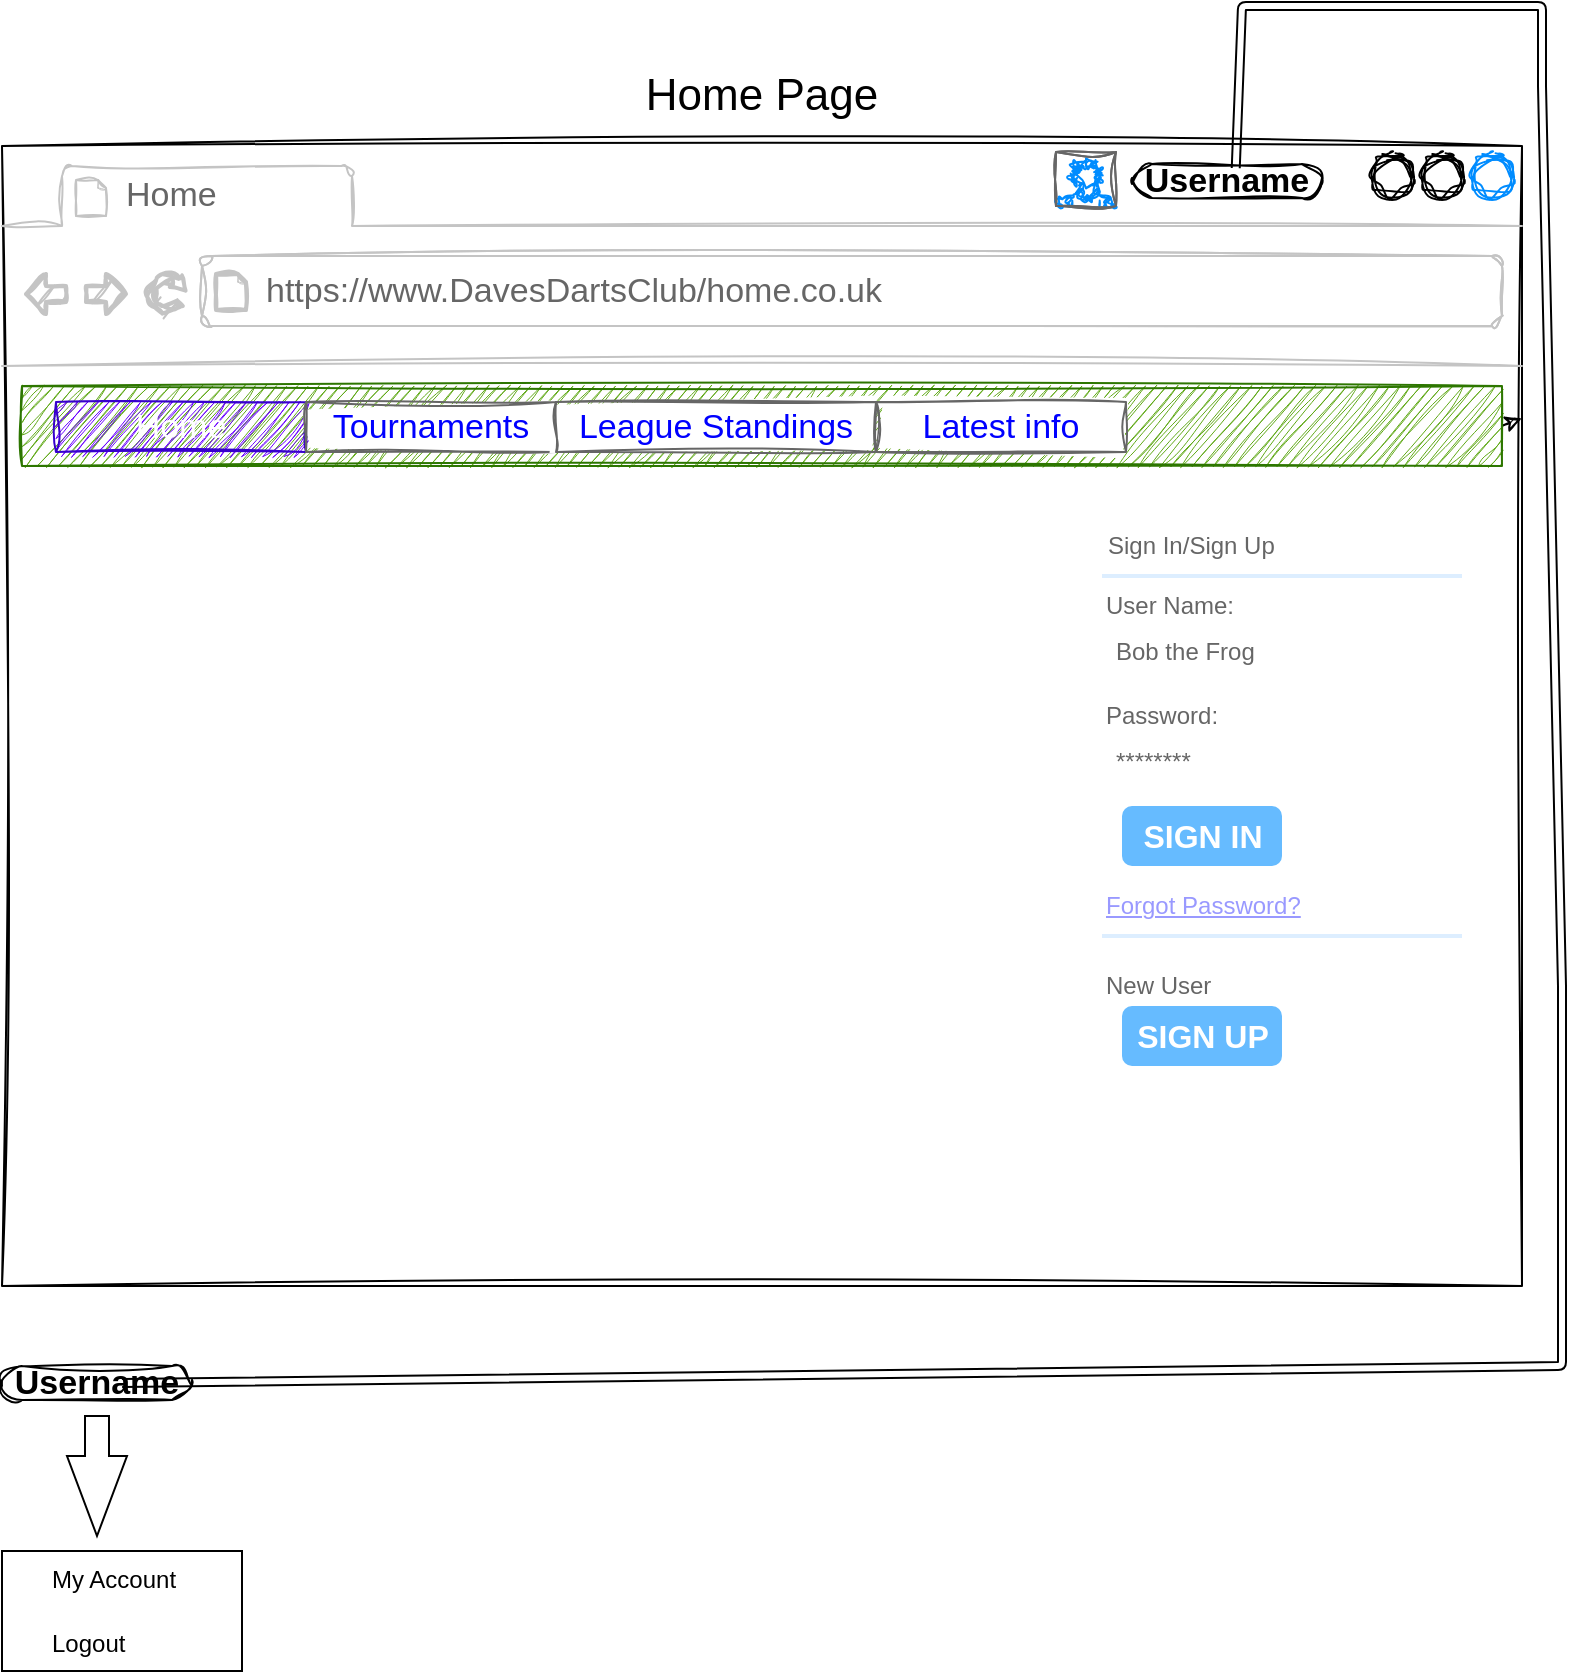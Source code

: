 <mxfile>
    <diagram id="zxvhnIiFK30hSB94czvi" name="Home Page">
        <mxGraphModel dx="1088" dy="779" grid="1" gridSize="10" guides="1" tooltips="1" connect="1" arrows="1" fold="1" page="1" pageScale="1" pageWidth="827" pageHeight="1169" math="0" shadow="0">
            <root>
                <mxCell id="0"/>
                <mxCell id="1" parent="0"/>
                <mxCell id="Nm3NB57U09fiTQLYdNLL-1" value="" style="strokeWidth=1;shadow=0;dashed=0;align=center;html=1;shape=mxgraph.mockup.containers.browserWindow;rSize=0;strokeColor2=#008cff;strokeColor3=#c4c4c4;mainText=,;recursiveResize=0;sketch=1;curveFitting=1;jiggle=2;" parent="1" vertex="1">
                    <mxGeometry x="40" y="80" width="760" height="570" as="geometry"/>
                </mxCell>
                <mxCell id="Nm3NB57U09fiTQLYdNLL-2" value="Home" style="strokeWidth=1;shadow=0;dashed=0;align=center;html=1;shape=mxgraph.mockup.containers.anchor;fontSize=17;fontColor=#666666;align=left;whiteSpace=wrap;sketch=1;curveFitting=1;jiggle=2;" parent="Nm3NB57U09fiTQLYdNLL-1" vertex="1">
                    <mxGeometry x="60" y="12" width="110" height="26" as="geometry"/>
                </mxCell>
                <mxCell id="Nm3NB57U09fiTQLYdNLL-3" value="https://www.DavesDartsClub/home.co.uk" style="strokeWidth=1;shadow=0;dashed=0;align=center;html=1;shape=mxgraph.mockup.containers.anchor;rSize=0;fontSize=17;fontColor=#666666;align=left;sketch=1;curveFitting=1;jiggle=2;" parent="Nm3NB57U09fiTQLYdNLL-1" vertex="1">
                    <mxGeometry x="130" y="60" width="370" height="26" as="geometry"/>
                </mxCell>
                <mxCell id="DoYHIsgey3T2m9NRy0EQ-1" value="" style="verticalLabelPosition=bottom;shadow=0;dashed=0;align=center;html=1;verticalAlign=top;strokeWidth=1;shape=mxgraph.mockup.containers.userMale;strokeColor=#666666;strokeColor2=#008cff;sketch=1;curveFitting=1;jiggle=2;" parent="Nm3NB57U09fiTQLYdNLL-1" vertex="1">
                    <mxGeometry x="527" y="3" width="30" height="27" as="geometry"/>
                </mxCell>
                <mxCell id="DoYHIsgey3T2m9NRy0EQ-9" style="edgeStyle=none;html=1;exitX=1;exitY=0.5;exitDx=0;exitDy=0;sketch=1;curveFitting=1;jiggle=2;" parent="Nm3NB57U09fiTQLYdNLL-1" source="DoYHIsgey3T2m9NRy0EQ-8" target="Nm3NB57U09fiTQLYdNLL-1" edge="1">
                    <mxGeometry relative="1" as="geometry"/>
                </mxCell>
                <mxCell id="DoYHIsgey3T2m9NRy0EQ-8" value="" style="rounded=0;whiteSpace=wrap;html=1;fillColor=#60a917;fontColor=#ffffff;strokeColor=#2D7600;sketch=1;curveFitting=1;jiggle=2;" parent="Nm3NB57U09fiTQLYdNLL-1" vertex="1">
                    <mxGeometry x="10" y="120" width="740" height="40" as="geometry"/>
                </mxCell>
                <mxCell id="DoYHIsgey3T2m9NRy0EQ-2" value="Username" style="strokeWidth=1;shadow=0;dashed=0;align=center;html=1;shape=mxgraph.mockup.buttons.button;mainText=;buttonStyle=round;fontSize=17;fontStyle=1;whiteSpace=wrap;sketch=1;curveFitting=1;jiggle=2;" parent="Nm3NB57U09fiTQLYdNLL-1" vertex="1">
                    <mxGeometry x="565" y="9" width="95" height="17" as="geometry"/>
                </mxCell>
                <mxCell id="EltivVnqDnUkRmGvjPg5-1" value="" style="strokeWidth=1;shadow=0;dashed=0;align=center;html=1;shape=mxgraph.mockup.forms.rrect;rSize=0;strokeColor=#999999;fillColor=#ffffff;sketch=1;curveFitting=1;jiggle=2;" parent="Nm3NB57U09fiTQLYdNLL-1" vertex="1">
                    <mxGeometry x="540" y="180" width="200" height="300" as="geometry"/>
                </mxCell>
                <mxCell id="EltivVnqDnUkRmGvjPg5-2" value="Sign In/Sign Up" style="strokeWidth=1;shadow=0;dashed=0;align=center;html=1;shape=mxgraph.mockup.forms.anchor;fontSize=12;fontColor=#666666;align=left;resizeWidth=1;spacingLeft=0;sketch=1;curveFitting=1;jiggle=2;" parent="EltivVnqDnUkRmGvjPg5-1" vertex="1">
                    <mxGeometry width="100" height="20" relative="1" as="geometry">
                        <mxPoint x="11" y="10" as="offset"/>
                    </mxGeometry>
                </mxCell>
                <mxCell id="EltivVnqDnUkRmGvjPg5-3" value="" style="shape=line;strokeColor=#ddeeff;strokeWidth=2;html=1;resizeWidth=1;" parent="EltivVnqDnUkRmGvjPg5-1" vertex="1">
                    <mxGeometry width="180" height="10" relative="1" as="geometry">
                        <mxPoint x="10" y="30" as="offset"/>
                    </mxGeometry>
                </mxCell>
                <mxCell id="EltivVnqDnUkRmGvjPg5-4" value="User Name:" style="strokeWidth=1;shadow=0;dashed=0;align=center;html=1;shape=mxgraph.mockup.forms.anchor;fontSize=12;fontColor=#666666;align=left;resizeWidth=1;spacingLeft=0;sketch=1;curveFitting=1;jiggle=2;" parent="EltivVnqDnUkRmGvjPg5-1" vertex="1">
                    <mxGeometry width="100" height="20" relative="1" as="geometry">
                        <mxPoint x="10" y="40" as="offset"/>
                    </mxGeometry>
                </mxCell>
                <mxCell id="EltivVnqDnUkRmGvjPg5-5" value="Bob the Frog" style="strokeWidth=1;shadow=0;dashed=0;align=center;html=1;shape=mxgraph.mockup.forms.rrect;rSize=0;strokeColor=#999999;fontColor=#666666;align=left;spacingLeft=5;resizeWidth=1;sketch=1;curveFitting=1;jiggle=2;" parent="EltivVnqDnUkRmGvjPg5-1" vertex="1">
                    <mxGeometry width="150" height="25" relative="1" as="geometry">
                        <mxPoint x="10" y="60" as="offset"/>
                    </mxGeometry>
                </mxCell>
                <mxCell id="EltivVnqDnUkRmGvjPg5-6" value="Password:" style="strokeWidth=1;shadow=0;dashed=0;align=center;html=1;shape=mxgraph.mockup.forms.anchor;fontSize=12;fontColor=#666666;align=left;resizeWidth=1;spacingLeft=0;" parent="EltivVnqDnUkRmGvjPg5-1" vertex="1">
                    <mxGeometry width="100" height="20" relative="1" as="geometry">
                        <mxPoint x="10" y="95" as="offset"/>
                    </mxGeometry>
                </mxCell>
                <mxCell id="EltivVnqDnUkRmGvjPg5-7" value="********" style="strokeWidth=1;shadow=0;dashed=0;align=center;html=1;shape=mxgraph.mockup.forms.rrect;rSize=0;strokeColor=#999999;fontColor=#666666;align=left;spacingLeft=5;resizeWidth=1;sketch=1;curveFitting=1;jiggle=2;" parent="EltivVnqDnUkRmGvjPg5-1" vertex="1">
                    <mxGeometry width="150" height="25" relative="1" as="geometry">
                        <mxPoint x="10" y="115" as="offset"/>
                    </mxGeometry>
                </mxCell>
                <mxCell id="EltivVnqDnUkRmGvjPg5-8" value="SIGN IN" style="strokeWidth=1;shadow=0;dashed=0;align=center;html=1;shape=mxgraph.mockup.forms.rrect;rSize=5;strokeColor=none;fontColor=#ffffff;fillColor=#66bbff;fontSize=16;fontStyle=1;" parent="EltivVnqDnUkRmGvjPg5-1" vertex="1">
                    <mxGeometry y="1" width="80" height="30" relative="1" as="geometry">
                        <mxPoint x="20" y="-150" as="offset"/>
                    </mxGeometry>
                </mxCell>
                <mxCell id="EltivVnqDnUkRmGvjPg5-9" value="Forgot Password?" style="strokeWidth=1;shadow=0;dashed=0;align=center;html=1;shape=mxgraph.mockup.forms.anchor;fontSize=12;fontColor=#9999ff;align=left;spacingLeft=0;fontStyle=4;resizeWidth=1;" parent="EltivVnqDnUkRmGvjPg5-1" vertex="1">
                    <mxGeometry y="1" width="150" height="20" relative="1" as="geometry">
                        <mxPoint x="10" y="-110" as="offset"/>
                    </mxGeometry>
                </mxCell>
                <mxCell id="EltivVnqDnUkRmGvjPg5-10" value="" style="shape=line;strokeColor=#ddeeff;strokeWidth=2;html=1;resizeWidth=1;" parent="EltivVnqDnUkRmGvjPg5-1" vertex="1">
                    <mxGeometry y="1" width="180" height="10" relative="1" as="geometry">
                        <mxPoint x="10" y="-90" as="offset"/>
                    </mxGeometry>
                </mxCell>
                <mxCell id="EltivVnqDnUkRmGvjPg5-11" value="New User" style="strokeWidth=1;shadow=0;dashed=0;align=center;html=1;shape=mxgraph.mockup.forms.anchor;fontSize=12;fontColor=#666666;align=left;spacingLeft=0;resizeWidth=1;" parent="EltivVnqDnUkRmGvjPg5-1" vertex="1">
                    <mxGeometry y="1" width="150" height="20" relative="1" as="geometry">
                        <mxPoint x="10" y="-70" as="offset"/>
                    </mxGeometry>
                </mxCell>
                <mxCell id="EltivVnqDnUkRmGvjPg5-12" value="SIGN UP" style="strokeWidth=1;shadow=0;dashed=0;align=center;html=1;shape=mxgraph.mockup.forms.rrect;rSize=5;strokeColor=none;fontColor=#ffffff;fillColor=#66bbff;fontSize=16;fontStyle=1;" parent="EltivVnqDnUkRmGvjPg5-1" vertex="1">
                    <mxGeometry y="1" width="80" height="30" relative="1" as="geometry">
                        <mxPoint x="20" y="-50" as="offset"/>
                    </mxGeometry>
                </mxCell>
                <mxCell id="Nm3NB57U09fiTQLYdNLL-4" value="&lt;font style=&quot;font-size: 22px;&quot;&gt;Home Page&lt;/font&gt;" style="text;html=1;align=center;verticalAlign=middle;whiteSpace=wrap;rounded=0;sketch=1;curveFitting=1;jiggle=2;" parent="1" vertex="1">
                    <mxGeometry x="40" y="40" width="760" height="30" as="geometry"/>
                </mxCell>
                <mxCell id="DoYHIsgey3T2m9NRy0EQ-11" value="Username" style="strokeWidth=1;shadow=0;dashed=0;align=center;html=1;shape=mxgraph.mockup.buttons.button;mainText=;buttonStyle=round;fontSize=17;fontStyle=1;whiteSpace=wrap;sketch=1;curveFitting=1;jiggle=2;" parent="1" vertex="1">
                    <mxGeometry x="40" y="690" width="95" height="17" as="geometry"/>
                </mxCell>
                <mxCell id="DoYHIsgey3T2m9NRy0EQ-12" value="" style="html=1;shadow=0;dashed=0;align=center;verticalAlign=middle;shape=mxgraph.arrows2.arrow;dy=0.6;dx=40;notch=0;rotation=90;" parent="1" vertex="1">
                    <mxGeometry x="57.5" y="730" width="60" height="30" as="geometry"/>
                </mxCell>
                <mxCell id="DoYHIsgey3T2m9NRy0EQ-22" value="" style="rounded=0;whiteSpace=wrap;html=1;" parent="1" vertex="1">
                    <mxGeometry x="40" y="782.5" width="120" height="60" as="geometry"/>
                </mxCell>
                <mxCell id="DoYHIsgey3T2m9NRy0EQ-13" value="" style="shape=table;startSize=0;container=1;collapsible=0;childLayout=tableLayout;fontSize=11;fillColor=none;strokeColor=none;" parent="1" vertex="1">
                    <mxGeometry x="57.5" y="780" width="82.5" height="65" as="geometry"/>
                </mxCell>
                <mxCell id="DoYHIsgey3T2m9NRy0EQ-14" value="" style="shape=tableRow;horizontal=0;startSize=0;swimlaneHead=0;swimlaneBody=0;strokeColor=inherit;top=0;left=0;bottom=0;right=0;collapsible=0;dropTarget=0;fillColor=none;points=[[0,0.5],[1,0.5]];portConstraint=eastwest;fontSize=16;" parent="DoYHIsgey3T2m9NRy0EQ-13" vertex="1">
                    <mxGeometry width="82.5" height="33" as="geometry"/>
                </mxCell>
                <mxCell id="DoYHIsgey3T2m9NRy0EQ-15" value="My Account" style="shape=partialRectangle;html=1;whiteSpace=wrap;connectable=0;strokeColor=inherit;overflow=hidden;fillColor=none;top=0;left=0;bottom=0;right=0;pointerEvents=1;fontSize=12;align=left;spacingLeft=5;" parent="DoYHIsgey3T2m9NRy0EQ-14" vertex="1">
                    <mxGeometry width="83" height="33" as="geometry">
                        <mxRectangle width="83" height="33" as="alternateBounds"/>
                    </mxGeometry>
                </mxCell>
                <mxCell id="DoYHIsgey3T2m9NRy0EQ-20" style="shape=tableRow;horizontal=0;startSize=0;swimlaneHead=0;swimlaneBody=0;strokeColor=inherit;top=0;left=0;bottom=0;right=0;collapsible=0;dropTarget=0;fillColor=none;points=[[0,0.5],[1,0.5]];portConstraint=eastwest;fontSize=16;" parent="DoYHIsgey3T2m9NRy0EQ-13" vertex="1">
                    <mxGeometry y="33" width="82.5" height="32" as="geometry"/>
                </mxCell>
                <mxCell id="DoYHIsgey3T2m9NRy0EQ-21" value="Logout" style="shape=partialRectangle;html=1;whiteSpace=wrap;connectable=0;strokeColor=inherit;overflow=hidden;fillColor=none;top=0;left=0;bottom=0;right=0;pointerEvents=1;fontSize=12;align=left;spacingLeft=5;" parent="DoYHIsgey3T2m9NRy0EQ-20" vertex="1">
                    <mxGeometry width="83" height="32" as="geometry">
                        <mxRectangle width="83" height="32" as="alternateBounds"/>
                    </mxGeometry>
                </mxCell>
                <mxCell id="SGWMw0ignS9F-guqw7xR-5" value="" style="shape=link;html=1;entryX=0.632;entryY=0.5;entryDx=0;entryDy=0;entryPerimeter=0;exitX=0.546;exitY=0.121;exitDx=0;exitDy=0;exitPerimeter=0;" parent="1" source="DoYHIsgey3T2m9NRy0EQ-2" target="DoYHIsgey3T2m9NRy0EQ-11" edge="1">
                    <mxGeometry width="100" relative="1" as="geometry">
                        <mxPoint x="410" y="500" as="sourcePoint"/>
                        <mxPoint x="510" y="500" as="targetPoint"/>
                        <Array as="points">
                            <mxPoint x="660" y="10"/>
                            <mxPoint x="810" y="10"/>
                            <mxPoint x="810" y="50"/>
                            <mxPoint x="820" y="500"/>
                            <mxPoint x="820" y="690"/>
                        </Array>
                    </mxGeometry>
                </mxCell>
                <mxCell id="eFyN_pp-vnWqPCLpbpMg-1" value="" style="swimlane;shape=mxgraph.bootstrap.anchor;strokeColor=#666666;fillColor=#ffffff;fontColor=#0000FF;fontStyle=0;childLayout=stackLayout;horizontal=0;startSize=0;horizontalStack=1;resizeParent=1;resizeParentMax=0;resizeLast=0;collapsible=0;marginBottom=0;whiteSpace=wrap;html=1;sketch=1;curveFitting=1;jiggle=2;" parent="1" vertex="1">
                    <mxGeometry x="67" y="208" width="535" height="25" as="geometry"/>
                </mxCell>
                <mxCell id="eFyN_pp-vnWqPCLpbpMg-2" value="Home" style="text;strokeColor=#3700CC;align=center;verticalAlign=middle;spacingLeft=10;spacingRight=10;overflow=hidden;points=[[0,0.5],[1,0.5]];portConstraint=eastwest;rotatable=0;whiteSpace=wrap;html=1;fillColor=#6a00ff;fontColor=light-dark(#FFFFFF,#FFFFFF);fontSize=17;sketch=1;curveFitting=1;jiggle=2;" parent="eFyN_pp-vnWqPCLpbpMg-1" vertex="1">
                    <mxGeometry width="125" height="25" as="geometry"/>
                </mxCell>
                <mxCell id="eFyN_pp-vnWqPCLpbpMg-3" value="Tournaments" style="text;strokeColor=inherit;align=center;verticalAlign=middle;spacingLeft=10;spacingRight=10;overflow=hidden;points=[[0,0.5],[1,0.5]];portConstraint=eastwest;rotatable=0;whiteSpace=wrap;html=1;fillColor=inherit;fontColor=inherit;fontSize=17;sketch=1;curveFitting=1;jiggle=2;" parent="eFyN_pp-vnWqPCLpbpMg-1" vertex="1">
                    <mxGeometry x="125" width="125" height="25" as="geometry"/>
                </mxCell>
                <mxCell id="q2NrDBnoURqgDmG_QR6F-2" value="League Standings" style="text;strokeColor=inherit;align=center;verticalAlign=middle;spacingLeft=10;spacingRight=10;overflow=hidden;points=[[0,0.5],[1,0.5]];portConstraint=eastwest;rotatable=0;whiteSpace=wrap;html=1;fillColor=inherit;fontColor=inherit;fontSize=17;sketch=1;curveFitting=1;jiggle=2;" vertex="1" parent="eFyN_pp-vnWqPCLpbpMg-1">
                    <mxGeometry x="250" width="160" height="25" as="geometry"/>
                </mxCell>
                <mxCell id="eFyN_pp-vnWqPCLpbpMg-5" value="Latest info" style="text;strokeColor=inherit;align=center;verticalAlign=middle;spacingLeft=10;spacingRight=10;overflow=hidden;points=[[0,0.5],[1,0.5]];portConstraint=eastwest;rotatable=0;whiteSpace=wrap;html=1;fillColor=inherit;fontColor=inherit;fontSize=17;sketch=1;curveFitting=1;jiggle=2;" parent="eFyN_pp-vnWqPCLpbpMg-1" vertex="1">
                    <mxGeometry x="410" width="125" height="25" as="geometry"/>
                </mxCell>
            </root>
        </mxGraphModel>
    </diagram>
    <diagram id="gnvAPZLMCEZ-IMR2BV6o" name="Tournaments">
        <mxGraphModel dx="1088" dy="779" grid="1" gridSize="10" guides="1" tooltips="1" connect="1" arrows="1" fold="1" page="1" pageScale="1" pageWidth="850" pageHeight="1100" math="0" shadow="0">
            <root>
                <mxCell id="0"/>
                <mxCell id="1" parent="0"/>
                <mxCell id="4vc1ZWYFdX0cpW97CyBl-1" value="" style="strokeWidth=1;shadow=0;dashed=0;align=center;html=1;shape=mxgraph.mockup.containers.browserWindow;rSize=0;strokeColor2=#008cff;strokeColor3=#c4c4c4;mainText=,;recursiveResize=0;sketch=1;curveFitting=1;jiggle=2;" parent="1" vertex="1">
                    <mxGeometry x="40" y="80" width="760" height="570" as="geometry"/>
                </mxCell>
                <mxCell id="4vc1ZWYFdX0cpW97CyBl-2" value="Tournaments" style="strokeWidth=1;shadow=0;dashed=0;align=center;html=1;shape=mxgraph.mockup.containers.anchor;fontSize=17;fontColor=#666666;align=left;whiteSpace=wrap;sketch=1;curveFitting=1;jiggle=2;" parent="4vc1ZWYFdX0cpW97CyBl-1" vertex="1">
                    <mxGeometry x="60" y="12" width="110" height="26" as="geometry"/>
                </mxCell>
                <mxCell id="4vc1ZWYFdX0cpW97CyBl-3" value="&lt;div style=&quot;text-align: center;&quot;&gt;&lt;span style=&quot;background-color: transparent;&quot;&gt;https://www.DavesDartsClub/&lt;font color=&quot;#1f1f1f&quot;&gt;&lt;span style=&quot;text-wrap-mode: wrap;&quot;&gt;Tournaments&lt;/span&gt;&lt;/font&gt;&lt;/span&gt;&lt;span style=&quot;background-color: transparent;&quot;&gt;.co.uk&lt;/span&gt;&lt;/div&gt;" style="strokeWidth=1;shadow=0;dashed=0;align=center;html=1;shape=mxgraph.mockup.containers.anchor;rSize=0;fontSize=17;fontColor=#666666;align=left;sketch=1;curveFitting=1;jiggle=2;" parent="4vc1ZWYFdX0cpW97CyBl-1" vertex="1">
                    <mxGeometry x="130" y="60" width="370" height="26" as="geometry"/>
                </mxCell>
                <mxCell id="4vc1ZWYFdX0cpW97CyBl-4" value="" style="verticalLabelPosition=bottom;shadow=0;dashed=0;align=center;html=1;verticalAlign=top;strokeWidth=1;shape=mxgraph.mockup.containers.userMale;strokeColor=#666666;strokeColor2=#008cff;sketch=1;curveFitting=1;jiggle=2;" parent="4vc1ZWYFdX0cpW97CyBl-1" vertex="1">
                    <mxGeometry x="527" y="3" width="30" height="27" as="geometry"/>
                </mxCell>
                <mxCell id="4vc1ZWYFdX0cpW97CyBl-5" style="edgeStyle=none;html=1;exitX=1;exitY=0.5;exitDx=0;exitDy=0;sketch=1;curveFitting=1;jiggle=2;" parent="4vc1ZWYFdX0cpW97CyBl-1" source="4vc1ZWYFdX0cpW97CyBl-6" target="4vc1ZWYFdX0cpW97CyBl-1" edge="1">
                    <mxGeometry relative="1" as="geometry"/>
                </mxCell>
                <mxCell id="4vc1ZWYFdX0cpW97CyBl-6" value="" style="rounded=0;whiteSpace=wrap;html=1;fillColor=#60a917;fontColor=#ffffff;strokeColor=#2D7600;sketch=1;curveFitting=1;jiggle=2;" parent="4vc1ZWYFdX0cpW97CyBl-1" vertex="1">
                    <mxGeometry x="10" y="120" width="740" height="40" as="geometry"/>
                </mxCell>
                <mxCell id="4vc1ZWYFdX0cpW97CyBl-7" value="Username" style="strokeWidth=1;shadow=0;dashed=0;align=center;html=1;shape=mxgraph.mockup.buttons.button;mainText=;buttonStyle=round;fontSize=17;fontStyle=1;whiteSpace=wrap;sketch=1;curveFitting=1;jiggle=2;" parent="4vc1ZWYFdX0cpW97CyBl-1" vertex="1">
                    <mxGeometry x="565" y="9" width="95" height="17" as="geometry"/>
                </mxCell>
                <mxCell id="4vc1ZWYFdX0cpW97CyBl-8" value="" style="swimlane;shape=mxgraph.bootstrap.anchor;strokeColor=#666666;fillColor=#ffffff;fontColor=#0000FF;fontStyle=0;childLayout=stackLayout;horizontal=0;startSize=0;horizontalStack=1;resizeParent=1;resizeParentMax=0;resizeLast=0;collapsible=0;marginBottom=0;whiteSpace=wrap;html=1;sketch=1;curveFitting=1;jiggle=2;" parent="4vc1ZWYFdX0cpW97CyBl-1" vertex="1">
                    <mxGeometry x="27" y="128" width="535" height="25" as="geometry"/>
                </mxCell>
                <mxCell id="4vc1ZWYFdX0cpW97CyBl-25" value="Home" style="text;strokeColor=inherit;align=center;verticalAlign=middle;spacingLeft=10;spacingRight=10;overflow=hidden;points=[[0,0.5],[1,0.5]];portConstraint=eastwest;rotatable=0;whiteSpace=wrap;html=1;fillColor=inherit;fontColor=inherit;fontSize=17;sketch=1;curveFitting=1;jiggle=2;" parent="4vc1ZWYFdX0cpW97CyBl-8" vertex="1">
                    <mxGeometry width="125" height="25" as="geometry"/>
                </mxCell>
                <mxCell id="4vc1ZWYFdX0cpW97CyBl-10" value="Tournaments" style="text;strokeColor=#3700CC;align=center;verticalAlign=middle;spacingLeft=10;spacingRight=10;overflow=hidden;points=[[0,0.5],[1,0.5]];portConstraint=eastwest;rotatable=0;whiteSpace=wrap;html=1;fillColor=#6a00ff;fontColor=light-dark(#ffffff, #dfd8d8);fontSize=17;sketch=1;curveFitting=1;jiggle=2;" parent="4vc1ZWYFdX0cpW97CyBl-8" vertex="1">
                    <mxGeometry x="125" width="125" height="25" as="geometry"/>
                </mxCell>
                <mxCell id="KS9cI_No4VAsx7D5dtp4-12" value="League Standings" style="text;strokeColor=inherit;align=center;verticalAlign=middle;spacingLeft=10;spacingRight=10;overflow=hidden;points=[[0,0.5],[1,0.5]];portConstraint=eastwest;rotatable=0;whiteSpace=wrap;html=1;fillColor=inherit;fontColor=inherit;fontSize=17;sketch=1;curveFitting=1;jiggle=2;" vertex="1" parent="4vc1ZWYFdX0cpW97CyBl-8">
                    <mxGeometry x="250" width="160" height="25" as="geometry"/>
                </mxCell>
                <mxCell id="4vc1ZWYFdX0cpW97CyBl-12" value="Latest info" style="text;strokeColor=inherit;align=center;verticalAlign=middle;spacingLeft=10;spacingRight=10;overflow=hidden;points=[[0,0.5],[1,0.5]];portConstraint=eastwest;rotatable=0;whiteSpace=wrap;html=1;fillColor=inherit;fontColor=inherit;fontSize=17;sketch=1;curveFitting=1;jiggle=2;" parent="4vc1ZWYFdX0cpW97CyBl-8" vertex="1">
                    <mxGeometry x="410" width="125" height="25" as="geometry"/>
                </mxCell>
            </root>
        </mxGraphModel>
    </diagram>
    <diagram name="League Standings" id="qVa6Xef7CUXd46cIJLJO">
        <mxGraphModel dx="1088" dy="779" grid="1" gridSize="10" guides="1" tooltips="1" connect="1" arrows="1" fold="1" page="1" pageScale="1" pageWidth="850" pageHeight="1100" math="0" shadow="0">
            <root>
                <mxCell id="yaucITRw7OoYB7hLPYL0-0"/>
                <mxCell id="yaucITRw7OoYB7hLPYL0-1" parent="yaucITRw7OoYB7hLPYL0-0"/>
                <mxCell id="yaucITRw7OoYB7hLPYL0-2" value="" style="strokeWidth=1;shadow=0;dashed=0;align=center;html=1;shape=mxgraph.mockup.containers.browserWindow;rSize=0;strokeColor2=#008cff;strokeColor3=#c4c4c4;mainText=,;recursiveResize=0;sketch=1;curveFitting=1;jiggle=2;" vertex="1" parent="yaucITRw7OoYB7hLPYL0-1">
                    <mxGeometry x="40" y="80" width="760" height="570" as="geometry"/>
                </mxCell>
                <mxCell id="yaucITRw7OoYB7hLPYL0-3" value="League Standings" style="strokeWidth=1;shadow=0;dashed=0;align=center;html=1;shape=mxgraph.mockup.containers.anchor;fontSize=17;fontColor=#666666;align=left;whiteSpace=wrap;sketch=1;curveFitting=1;jiggle=2;" vertex="1" parent="yaucITRw7OoYB7hLPYL0-2">
                    <mxGeometry x="60" y="12" width="150" height="26" as="geometry"/>
                </mxCell>
                <mxCell id="yaucITRw7OoYB7hLPYL0-4" value="&lt;div style=&quot;text-align: center;&quot;&gt;&lt;span style=&quot;background-color: transparent;&quot;&gt;https://www.DavesDartsClub/LeagueStandings&lt;/span&gt;&lt;span style=&quot;background-color: transparent;&quot;&gt;.co.uk&lt;/span&gt;&lt;/div&gt;" style="strokeWidth=1;shadow=0;dashed=0;align=center;html=1;shape=mxgraph.mockup.containers.anchor;rSize=0;fontSize=17;fontColor=#666666;align=left;sketch=1;curveFitting=1;jiggle=2;" vertex="1" parent="yaucITRw7OoYB7hLPYL0-2">
                    <mxGeometry x="130" y="60" width="370" height="26" as="geometry"/>
                </mxCell>
                <mxCell id="yaucITRw7OoYB7hLPYL0-5" value="" style="verticalLabelPosition=bottom;shadow=0;dashed=0;align=center;html=1;verticalAlign=top;strokeWidth=1;shape=mxgraph.mockup.containers.userMale;strokeColor=#666666;strokeColor2=#008cff;sketch=1;curveFitting=1;jiggle=2;" vertex="1" parent="yaucITRw7OoYB7hLPYL0-2">
                    <mxGeometry x="527" y="3" width="30" height="27" as="geometry"/>
                </mxCell>
                <mxCell id="yaucITRw7OoYB7hLPYL0-6" style="edgeStyle=none;html=1;exitX=1;exitY=0.5;exitDx=0;exitDy=0;sketch=1;curveFitting=1;jiggle=2;" edge="1" parent="yaucITRw7OoYB7hLPYL0-2" source="yaucITRw7OoYB7hLPYL0-7" target="yaucITRw7OoYB7hLPYL0-2">
                    <mxGeometry relative="1" as="geometry"/>
                </mxCell>
                <mxCell id="yaucITRw7OoYB7hLPYL0-7" value="" style="rounded=0;whiteSpace=wrap;html=1;fillColor=#60a917;fontColor=#ffffff;strokeColor=#2D7600;sketch=1;curveFitting=1;jiggle=2;" vertex="1" parent="yaucITRw7OoYB7hLPYL0-2">
                    <mxGeometry x="10" y="120" width="740" height="40" as="geometry"/>
                </mxCell>
                <mxCell id="yaucITRw7OoYB7hLPYL0-8" value="Username" style="strokeWidth=1;shadow=0;dashed=0;align=center;html=1;shape=mxgraph.mockup.buttons.button;mainText=;buttonStyle=round;fontSize=17;fontStyle=1;whiteSpace=wrap;sketch=1;curveFitting=1;jiggle=2;" vertex="1" parent="yaucITRw7OoYB7hLPYL0-2">
                    <mxGeometry x="565" y="9" width="95" height="17" as="geometry"/>
                </mxCell>
                <mxCell id="yaucITRw7OoYB7hLPYL0-9" value="" style="swimlane;shape=mxgraph.bootstrap.anchor;strokeColor=#666666;fillColor=#ffffff;fontColor=#0000FF;fontStyle=0;childLayout=stackLayout;horizontal=0;startSize=0;horizontalStack=1;resizeParent=1;resizeParentMax=0;resizeLast=0;collapsible=0;marginBottom=0;whiteSpace=wrap;html=1;sketch=1;curveFitting=1;jiggle=2;" vertex="1" parent="yaucITRw7OoYB7hLPYL0-2">
                    <mxGeometry x="27" y="128" width="535" height="25" as="geometry"/>
                </mxCell>
                <mxCell id="yaucITRw7OoYB7hLPYL0-10" value="Home" style="text;strokeColor=inherit;align=center;verticalAlign=middle;spacingLeft=10;spacingRight=10;overflow=hidden;points=[[0,0.5],[1,0.5]];portConstraint=eastwest;rotatable=0;whiteSpace=wrap;html=1;fillColor=inherit;fontColor=inherit;fontSize=17;sketch=1;curveFitting=1;jiggle=2;" vertex="1" parent="yaucITRw7OoYB7hLPYL0-9">
                    <mxGeometry width="125" height="25" as="geometry"/>
                </mxCell>
                <mxCell id="yaucITRw7OoYB7hLPYL0-11" value="Tournaments" style="text;strokeColor=inherit;align=center;verticalAlign=middle;spacingLeft=10;spacingRight=10;overflow=hidden;points=[[0,0.5],[1,0.5]];portConstraint=eastwest;rotatable=0;whiteSpace=wrap;html=1;fillColor=inherit;fontColor=inherit;fontSize=17;sketch=1;curveFitting=1;jiggle=2;" vertex="1" parent="yaucITRw7OoYB7hLPYL0-9">
                    <mxGeometry x="125" width="125" height="25" as="geometry"/>
                </mxCell>
                <mxCell id="yaucITRw7OoYB7hLPYL0-12" value="League Standings" style="text;strokeColor=#3700CC;align=center;verticalAlign=middle;spacingLeft=10;spacingRight=10;overflow=hidden;points=[[0,0.5],[1,0.5]];portConstraint=eastwest;rotatable=0;whiteSpace=wrap;html=1;fillColor=#6a00ff;fontColor=light-dark(#ffffff, #e9e2e2);fontSize=17;sketch=1;curveFitting=1;jiggle=2;" vertex="1" parent="yaucITRw7OoYB7hLPYL0-9">
                    <mxGeometry x="250" width="160" height="25" as="geometry"/>
                </mxCell>
                <mxCell id="yaucITRw7OoYB7hLPYL0-13" value="Latest info" style="text;strokeColor=inherit;align=center;verticalAlign=middle;spacingLeft=10;spacingRight=10;overflow=hidden;points=[[0,0.5],[1,0.5]];portConstraint=eastwest;rotatable=0;whiteSpace=wrap;html=1;fillColor=inherit;fontColor=inherit;fontSize=17;sketch=1;curveFitting=1;jiggle=2;" vertex="1" parent="yaucITRw7OoYB7hLPYL0-9">
                    <mxGeometry x="410" width="125" height="25" as="geometry"/>
                </mxCell>
                <mxCell id="4tKLJbnRwkasdKc3sZh--0" value="Assets" style="childLayout=tableLayout;recursiveResize=0;strokeColor=#98bf21;fillColor=#A7C942;shadow=1;sketch=1;curveFitting=1;jiggle=2;" vertex="1" parent="yaucITRw7OoYB7hLPYL0-2">
                    <mxGeometry x="10" y="190" width="190" height="160" as="geometry"/>
                </mxCell>
                <mxCell id="4tKLJbnRwkasdKc3sZh--1" style="shape=tableRow;horizontal=0;startSize=0;swimlaneHead=0;swimlaneBody=0;top=0;left=0;bottom=0;right=0;dropTarget=0;collapsible=0;recursiveResize=0;expand=0;fontStyle=0;strokeColor=inherit;fillColor=#ffffff;sketch=1;curveFitting=1;jiggle=2;" vertex="1" parent="4tKLJbnRwkasdKc3sZh--0">
                    <mxGeometry width="190" height="33" as="geometry"/>
                </mxCell>
                <mxCell id="4tKLJbnRwkasdKc3sZh--2" value="Player" style="connectable=0;recursiveResize=0;strokeColor=inherit;fillColor=#A7C942;align=center;fontStyle=1;fontColor=light-dark(#FFFFFF, #f5ebeb);html=1;sketch=1;curveFitting=1;jiggle=2;" vertex="1" parent="4tKLJbnRwkasdKc3sZh--1">
                    <mxGeometry width="110" height="33" as="geometry">
                        <mxRectangle width="110" height="33" as="alternateBounds"/>
                    </mxGeometry>
                </mxCell>
                <mxCell id="4tKLJbnRwkasdKc3sZh--3" value="Won" style="connectable=0;recursiveResize=0;strokeColor=inherit;fillColor=#A7C942;align=center;fontStyle=1;fontColor=light-dark(#FFFFFF, #ede8e8);html=1;sketch=1;curveFitting=1;jiggle=2;" vertex="1" parent="4tKLJbnRwkasdKc3sZh--1">
                    <mxGeometry x="110" width="40" height="33" as="geometry">
                        <mxRectangle width="40" height="33" as="alternateBounds"/>
                    </mxGeometry>
                </mxCell>
                <mxCell id="4tKLJbnRwkasdKc3sZh--4" value="Lost" style="connectable=0;recursiveResize=0;strokeColor=inherit;fillColor=#A7C942;align=center;fontStyle=1;fontColor=light-dark(#FFFFFF,#FFFFFF);html=1;sketch=1;curveFitting=1;jiggle=2;" vertex="1" parent="4tKLJbnRwkasdKc3sZh--1">
                    <mxGeometry x="150" width="40" height="33" as="geometry">
                        <mxRectangle width="40" height="33" as="alternateBounds"/>
                    </mxGeometry>
                </mxCell>
                <mxCell id="4tKLJbnRwkasdKc3sZh--5" value="" style="shape=tableRow;horizontal=0;startSize=0;swimlaneHead=0;swimlaneBody=0;top=0;left=0;bottom=0;right=0;dropTarget=0;collapsible=0;recursiveResize=0;expand=0;fontStyle=0;strokeColor=inherit;fillColor=#ffffff;sketch=1;curveFitting=1;jiggle=2;" vertex="1" parent="4tKLJbnRwkasdKc3sZh--0">
                    <mxGeometry y="33" width="190" height="32" as="geometry"/>
                </mxCell>
                <mxCell id="4tKLJbnRwkasdKc3sZh--6" value="Bob the frog" style="connectable=0;recursiveResize=0;strokeColor=inherit;fillColor=inherit;align=center;whiteSpace=wrap;html=1;sketch=1;curveFitting=1;jiggle=2;" vertex="1" parent="4tKLJbnRwkasdKc3sZh--5">
                    <mxGeometry width="110" height="32" as="geometry">
                        <mxRectangle width="110" height="32" as="alternateBounds"/>
                    </mxGeometry>
                </mxCell>
                <mxCell id="4tKLJbnRwkasdKc3sZh--7" value="4" style="connectable=0;recursiveResize=0;strokeColor=inherit;fillColor=inherit;align=center;whiteSpace=wrap;html=1;sketch=1;curveFitting=1;jiggle=2;" vertex="1" parent="4tKLJbnRwkasdKc3sZh--5">
                    <mxGeometry x="110" width="40" height="32" as="geometry">
                        <mxRectangle width="40" height="32" as="alternateBounds"/>
                    </mxGeometry>
                </mxCell>
                <mxCell id="4tKLJbnRwkasdKc3sZh--8" value="1" style="connectable=0;recursiveResize=0;strokeColor=inherit;fillColor=inherit;align=center;whiteSpace=wrap;html=1;sketch=1;curveFitting=1;jiggle=2;" vertex="1" parent="4tKLJbnRwkasdKc3sZh--5">
                    <mxGeometry x="150" width="40" height="32" as="geometry">
                        <mxRectangle width="40" height="32" as="alternateBounds"/>
                    </mxGeometry>
                </mxCell>
                <mxCell id="4tKLJbnRwkasdKc3sZh--9" value="" style="shape=tableRow;horizontal=0;startSize=0;swimlaneHead=0;swimlaneBody=0;top=0;left=0;bottom=0;right=0;dropTarget=0;collapsible=0;recursiveResize=0;expand=0;fontStyle=1;strokeColor=inherit;fillColor=#EAF2D3;sketch=1;curveFitting=1;jiggle=2;" vertex="1" parent="4tKLJbnRwkasdKc3sZh--0">
                    <mxGeometry y="65" width="190" height="31" as="geometry"/>
                </mxCell>
                <mxCell id="4tKLJbnRwkasdKc3sZh--10" value="Moo the cow" style="connectable=0;recursiveResize=0;strokeColor=inherit;fillColor=inherit;whiteSpace=wrap;html=1;sketch=1;curveFitting=1;jiggle=2;" vertex="1" parent="4tKLJbnRwkasdKc3sZh--9">
                    <mxGeometry width="110" height="31" as="geometry">
                        <mxRectangle width="110" height="31" as="alternateBounds"/>
                    </mxGeometry>
                </mxCell>
                <mxCell id="4tKLJbnRwkasdKc3sZh--11" value="3" style="connectable=0;recursiveResize=0;strokeColor=inherit;fillColor=inherit;whiteSpace=wrap;html=1;sketch=1;curveFitting=1;jiggle=2;" vertex="1" parent="4tKLJbnRwkasdKc3sZh--9">
                    <mxGeometry x="110" width="40" height="31" as="geometry">
                        <mxRectangle width="40" height="31" as="alternateBounds"/>
                    </mxGeometry>
                </mxCell>
                <mxCell id="4tKLJbnRwkasdKc3sZh--12" value="2" style="connectable=0;recursiveResize=0;strokeColor=inherit;fillColor=inherit;whiteSpace=wrap;html=1;sketch=1;curveFitting=1;jiggle=2;" vertex="1" parent="4tKLJbnRwkasdKc3sZh--9">
                    <mxGeometry x="150" width="40" height="31" as="geometry">
                        <mxRectangle width="40" height="31" as="alternateBounds"/>
                    </mxGeometry>
                </mxCell>
                <mxCell id="4tKLJbnRwkasdKc3sZh--13" value="" style="shape=tableRow;horizontal=0;startSize=0;swimlaneHead=0;swimlaneBody=0;top=0;left=0;bottom=0;right=0;dropTarget=0;collapsible=0;recursiveResize=0;expand=0;fontStyle=0;strokeColor=inherit;fillColor=#ffffff;sketch=1;curveFitting=1;jiggle=2;" vertex="1" parent="4tKLJbnRwkasdKc3sZh--0">
                    <mxGeometry y="96" width="190" height="33" as="geometry"/>
                </mxCell>
                <mxCell id="4tKLJbnRwkasdKc3sZh--14" value="Bahh the goat" style="connectable=0;recursiveResize=0;strokeColor=inherit;fillColor=inherit;fontStyle=0;align=center;whiteSpace=wrap;html=1;sketch=1;curveFitting=1;jiggle=2;" vertex="1" parent="4tKLJbnRwkasdKc3sZh--13">
                    <mxGeometry width="110" height="33" as="geometry">
                        <mxRectangle width="110" height="33" as="alternateBounds"/>
                    </mxGeometry>
                </mxCell>
                <mxCell id="4tKLJbnRwkasdKc3sZh--15" value="2" style="connectable=0;recursiveResize=0;strokeColor=inherit;fillColor=inherit;fontStyle=0;align=center;whiteSpace=wrap;html=1;sketch=1;curveFitting=1;jiggle=2;" vertex="1" parent="4tKLJbnRwkasdKc3sZh--13">
                    <mxGeometry x="110" width="40" height="33" as="geometry">
                        <mxRectangle width="40" height="33" as="alternateBounds"/>
                    </mxGeometry>
                </mxCell>
                <mxCell id="4tKLJbnRwkasdKc3sZh--16" value="3" style="connectable=0;recursiveResize=0;strokeColor=inherit;fillColor=inherit;fontStyle=0;align=center;whiteSpace=wrap;html=1;sketch=1;curveFitting=1;jiggle=2;" vertex="1" parent="4tKLJbnRwkasdKc3sZh--13">
                    <mxGeometry x="150" width="40" height="33" as="geometry">
                        <mxRectangle width="40" height="33" as="alternateBounds"/>
                    </mxGeometry>
                </mxCell>
                <mxCell id="4tKLJbnRwkasdKc3sZh--17" value="" style="shape=tableRow;horizontal=0;startSize=0;swimlaneHead=0;swimlaneBody=0;top=0;left=0;bottom=0;right=0;dropTarget=0;collapsible=0;recursiveResize=0;expand=0;fontStyle=1;strokeColor=inherit;fillColor=#EAF2D3;sketch=1;curveFitting=1;jiggle=2;" vertex="1" parent="4tKLJbnRwkasdKc3sZh--0">
                    <mxGeometry y="129" width="190" height="31" as="geometry"/>
                </mxCell>
                <mxCell id="4tKLJbnRwkasdKc3sZh--18" value="Woof the dog" style="connectable=0;recursiveResize=0;strokeColor=inherit;fillColor=inherit;whiteSpace=wrap;html=1;sketch=1;curveFitting=1;jiggle=2;" vertex="1" parent="4tKLJbnRwkasdKc3sZh--17">
                    <mxGeometry width="110" height="31" as="geometry">
                        <mxRectangle width="110" height="31" as="alternateBounds"/>
                    </mxGeometry>
                </mxCell>
                <mxCell id="4tKLJbnRwkasdKc3sZh--19" value="1" style="connectable=0;recursiveResize=0;strokeColor=inherit;fillColor=inherit;whiteSpace=wrap;html=1;sketch=1;curveFitting=1;jiggle=2;" vertex="1" parent="4tKLJbnRwkasdKc3sZh--17">
                    <mxGeometry x="110" width="40" height="31" as="geometry">
                        <mxRectangle width="40" height="31" as="alternateBounds"/>
                    </mxGeometry>
                </mxCell>
                <mxCell id="4tKLJbnRwkasdKc3sZh--20" value="4" style="connectable=0;recursiveResize=0;strokeColor=inherit;fillColor=inherit;whiteSpace=wrap;html=1;sketch=1;curveFitting=1;jiggle=2;" vertex="1" parent="4tKLJbnRwkasdKc3sZh--17">
                    <mxGeometry x="150" width="40" height="31" as="geometry">
                        <mxRectangle width="40" height="31" as="alternateBounds"/>
                    </mxGeometry>
                </mxCell>
            </root>
        </mxGraphModel>
    </diagram>
    <diagram id="GsF1tIfxKqXsiQaxs1Zj" name="Latest info">
        <mxGraphModel dx="1088" dy="779" grid="1" gridSize="10" guides="1" tooltips="1" connect="1" arrows="1" fold="1" page="1" pageScale="1" pageWidth="827" pageHeight="1169" math="0" shadow="0">
            <root>
                <mxCell id="0"/>
                <mxCell id="1" parent="0"/>
                <mxCell id="PSjDePgRKRDDoyHK-v-U-1" value="" style="strokeWidth=1;shadow=0;dashed=0;align=center;html=1;shape=mxgraph.mockup.containers.browserWindow;rSize=0;strokeColor2=#008cff;strokeColor3=#c4c4c4;mainText=,;recursiveResize=0;sketch=1;curveFitting=1;jiggle=2;" parent="1" vertex="1">
                    <mxGeometry x="40" y="80" width="760" height="570" as="geometry"/>
                </mxCell>
                <mxCell id="PSjDePgRKRDDoyHK-v-U-2" value="&lt;span style=&quot;color: rgb(18, 18, 18); text-align: center;&quot;&gt;Latest info&lt;/span&gt;" style="strokeWidth=1;shadow=0;dashed=0;align=center;html=1;shape=mxgraph.mockup.containers.anchor;fontSize=17;fontColor=#666666;align=left;whiteSpace=wrap;sketch=1;curveFitting=1;jiggle=2;" parent="PSjDePgRKRDDoyHK-v-U-1" vertex="1">
                    <mxGeometry x="60" y="12" width="110" height="26" as="geometry"/>
                </mxCell>
                <mxCell id="PSjDePgRKRDDoyHK-v-U-3" value="&lt;font style=&quot;color: light-dark(rgb(0, 0, 0), rgb(255, 255, 255));&quot;&gt;&lt;span style=&quot;text-align: center; background-color: transparent;&quot;&gt;https://www.DavesDartsClub/LatestInfo&lt;/span&gt;&lt;span style=&quot;text-align: center; background-color: transparent;&quot;&gt;.co.uk&lt;/span&gt;&lt;/font&gt;" style="strokeWidth=1;shadow=0;dashed=0;align=center;html=1;shape=mxgraph.mockup.containers.anchor;rSize=0;fontSize=17;fontColor=#666666;align=left;sketch=1;curveFitting=1;jiggle=2;" parent="PSjDePgRKRDDoyHK-v-U-1" vertex="1">
                    <mxGeometry x="130" y="60" width="370" height="26" as="geometry"/>
                </mxCell>
                <mxCell id="PSjDePgRKRDDoyHK-v-U-4" value="" style="verticalLabelPosition=bottom;shadow=0;dashed=0;align=center;html=1;verticalAlign=top;strokeWidth=1;shape=mxgraph.mockup.containers.userMale;strokeColor=#666666;strokeColor2=#008cff;sketch=1;curveFitting=1;jiggle=2;" parent="PSjDePgRKRDDoyHK-v-U-1" vertex="1">
                    <mxGeometry x="527" y="3" width="30" height="27" as="geometry"/>
                </mxCell>
                <mxCell id="PSjDePgRKRDDoyHK-v-U-5" style="edgeStyle=none;html=1;exitX=1;exitY=0.5;exitDx=0;exitDy=0;sketch=1;curveFitting=1;jiggle=2;" parent="PSjDePgRKRDDoyHK-v-U-1" source="PSjDePgRKRDDoyHK-v-U-6" target="PSjDePgRKRDDoyHK-v-U-1" edge="1">
                    <mxGeometry relative="1" as="geometry"/>
                </mxCell>
                <mxCell id="PSjDePgRKRDDoyHK-v-U-6" value="" style="rounded=0;whiteSpace=wrap;html=1;fillColor=#60a917;fontColor=#ffffff;strokeColor=#2D7600;sketch=1;curveFitting=1;jiggle=2;" parent="PSjDePgRKRDDoyHK-v-U-1" vertex="1">
                    <mxGeometry x="10" y="120" width="740" height="40" as="geometry"/>
                </mxCell>
                <mxCell id="PSjDePgRKRDDoyHK-v-U-7" value="Username" style="strokeWidth=1;shadow=0;dashed=0;align=center;html=1;shape=mxgraph.mockup.buttons.button;mainText=;buttonStyle=round;fontSize=17;fontStyle=1;whiteSpace=wrap;sketch=1;curveFitting=1;jiggle=2;" parent="PSjDePgRKRDDoyHK-v-U-1" vertex="1">
                    <mxGeometry x="565" y="9" width="95" height="17" as="geometry"/>
                </mxCell>
                <mxCell id="PSjDePgRKRDDoyHK-v-U-8" value="" style="swimlane;shape=mxgraph.bootstrap.anchor;strokeColor=#666666;fillColor=#ffffff;fontColor=#0000FF;fontStyle=0;childLayout=stackLayout;horizontal=0;startSize=0;horizontalStack=1;resizeParent=1;resizeParentMax=0;resizeLast=0;collapsible=0;marginBottom=0;whiteSpace=wrap;html=1;sketch=1;curveFitting=1;jiggle=2;" parent="PSjDePgRKRDDoyHK-v-U-1" vertex="1">
                    <mxGeometry x="27" y="128" width="535" height="25" as="geometry"/>
                </mxCell>
                <mxCell id="PSjDePgRKRDDoyHK-v-U-9" value="Home" style="text;strokeColor=inherit;align=center;verticalAlign=middle;spacingLeft=10;spacingRight=10;overflow=hidden;points=[[0,0.5],[1,0.5]];portConstraint=eastwest;rotatable=0;whiteSpace=wrap;html=1;fillColor=inherit;fontColor=inherit;fontSize=17;sketch=1;curveFitting=1;jiggle=2;" parent="PSjDePgRKRDDoyHK-v-U-8" vertex="1">
                    <mxGeometry width="125" height="25" as="geometry"/>
                </mxCell>
                <mxCell id="PSjDePgRKRDDoyHK-v-U-10" value="Tournaments" style="text;strokeColor=inherit;align=center;verticalAlign=middle;spacingLeft=10;spacingRight=10;overflow=hidden;points=[[0,0.5],[1,0.5]];portConstraint=eastwest;rotatable=0;whiteSpace=wrap;html=1;fillColor=inherit;fontColor=inherit;fontSize=17;sketch=1;curveFitting=1;jiggle=2;" parent="PSjDePgRKRDDoyHK-v-U-8" vertex="1">
                    <mxGeometry x="125" width="125" height="25" as="geometry"/>
                </mxCell>
                <mxCell id="XI9-UgOZk5g3-5UFGJyG-1" value="League Standings" style="text;strokeColor=inherit;align=center;verticalAlign=middle;spacingLeft=10;spacingRight=10;overflow=hidden;points=[[0,0.5],[1,0.5]];portConstraint=eastwest;rotatable=0;whiteSpace=wrap;html=1;fillColor=inherit;fontColor=inherit;fontSize=17;sketch=1;curveFitting=1;jiggle=2;" vertex="1" parent="PSjDePgRKRDDoyHK-v-U-8">
                    <mxGeometry x="250" width="160" height="25" as="geometry"/>
                </mxCell>
                <mxCell id="PSjDePgRKRDDoyHK-v-U-12" value="Latest info" style="text;strokeColor=#3700CC;align=center;verticalAlign=middle;spacingLeft=10;spacingRight=10;overflow=hidden;points=[[0,0.5],[1,0.5]];portConstraint=eastwest;rotatable=0;whiteSpace=wrap;html=1;fillColor=#6a00ff;fontColor=light-dark(#ffffff, #fbf3f3);fontSize=17;sketch=1;curveFitting=1;jiggle=2;" parent="PSjDePgRKRDDoyHK-v-U-8" vertex="1">
                    <mxGeometry x="410" width="125" height="25" as="geometry"/>
                </mxCell>
                <mxCell id="lxhjcGT68glE59snzA6b-1" value="Lorem ipsum dolor sit amet, consectetur adipisicing elit, sed do eiusmod tempor incididunt ut labore et dolore magna aliqua. Ut enim ad minim veniam, quis nostrud exercitation ullamco laboris nisi ut aliquip ex ea commodo consequat. Duis aute irure dolor in reprehenderit in voluptate velit esse cillum dolore eu fugiat nulla pariatur. Excepteur sint occaecat cupidatat non proident, sunt in culpa qui officia deserunt mollit anim id est laborum.&#xa;Sed ut perspiciatis unde omnis iste natus error sit voluptatem accusantium doloremque laudantium, totam rem aperiam, eaque ipsa quae ab illo inventore veritatis et quasi architecto beatae vitae dicta sunt explicabo. Nemo enim ipsam voluptatem quia voluptas sit aspernatur aut odit aut fugit, sed quia consequuntur magni dolores eos qui ratione voluptatem sequi nesciunt. Neque porro quisquam est, qui dolorem ipsum quia dolor sit amet, consectetur, adipisci velit, sed quia non numquam eius modi tempora incidunt ut labore et dolore magnam aliquam quaerat voluptatem. Ut enim ad minima veniam, quis nostrum exercitationem ullam corporis suscipit laboriosam, nisi ut aliquid ex ea commodi consequatur? Quis autem vel eum iure reprehenderit qui in ea voluptate velit esse quam nihil molestiae consequatur, vel illum qui dolorem eum fugiat quo voluptas nulla pariatur?" style="text;spacingTop=-5;whiteSpace=wrap;html=1;align=left;fontSize=12;fontFamily=Helvetica;fillColor=none;strokeColor=none;" vertex="1" parent="PSjDePgRKRDDoyHK-v-U-1">
                    <mxGeometry x="30" y="180" width="580" height="220" as="geometry"/>
                </mxCell>
            </root>
        </mxGraphModel>
    </diagram>
    <diagram id="nLNX8_xcIZI0EdlQrjw1" name="My Account page">
        <mxGraphModel dx="1088" dy="779" grid="1" gridSize="10" guides="1" tooltips="1" connect="1" arrows="1" fold="1" page="1" pageScale="1" pageWidth="827" pageHeight="1169" math="0" shadow="0">
            <root>
                <mxCell id="0"/>
                <mxCell id="1" parent="0"/>
                <mxCell id="TeRCpX2EkfiIwSbVuo6k-1" value="" style="strokeWidth=1;shadow=0;dashed=0;align=center;html=1;shape=mxgraph.mockup.containers.browserWindow;rSize=0;strokeColor2=#008cff;strokeColor3=#c4c4c4;mainText=,;recursiveResize=0;sketch=1;curveFitting=1;jiggle=2;" parent="1" vertex="1">
                    <mxGeometry x="40" y="80" width="760" height="570" as="geometry"/>
                </mxCell>
                <mxCell id="TeRCpX2EkfiIwSbVuo6k-2" value="My Account" style="strokeWidth=1;shadow=0;dashed=0;align=center;html=1;shape=mxgraph.mockup.containers.anchor;fontSize=17;fontColor=#666666;align=left;whiteSpace=wrap;sketch=1;curveFitting=1;jiggle=2;" parent="TeRCpX2EkfiIwSbVuo6k-1" vertex="1">
                    <mxGeometry x="60" y="12" width="110" height="26" as="geometry"/>
                </mxCell>
                <mxCell id="TeRCpX2EkfiIwSbVuo6k-3" value="&lt;div style=&quot;text-align: center;&quot;&gt;&lt;span style=&quot;background-color: transparent;&quot;&gt;https://www.DavesDartsClub/MyAccount&lt;/span&gt;&lt;span style=&quot;background-color: transparent;&quot;&gt;.co.uk&lt;/span&gt;&lt;/div&gt;" style="strokeWidth=1;shadow=0;dashed=0;align=center;html=1;shape=mxgraph.mockup.containers.anchor;rSize=0;fontSize=17;fontColor=#666666;align=left;sketch=1;curveFitting=1;jiggle=2;" parent="TeRCpX2EkfiIwSbVuo6k-1" vertex="1">
                    <mxGeometry x="130" y="60" width="370" height="26" as="geometry"/>
                </mxCell>
                <mxCell id="TeRCpX2EkfiIwSbVuo6k-4" value="" style="verticalLabelPosition=bottom;shadow=0;dashed=0;align=center;html=1;verticalAlign=top;strokeWidth=1;shape=mxgraph.mockup.containers.userMale;strokeColor=#666666;strokeColor2=#008cff;sketch=1;curveFitting=1;jiggle=2;" parent="TeRCpX2EkfiIwSbVuo6k-1" vertex="1">
                    <mxGeometry x="527" y="3" width="30" height="27" as="geometry"/>
                </mxCell>
                <mxCell id="TeRCpX2EkfiIwSbVuo6k-5" style="edgeStyle=none;html=1;exitX=1;exitY=0.5;exitDx=0;exitDy=0;sketch=1;curveFitting=1;jiggle=2;" parent="TeRCpX2EkfiIwSbVuo6k-1" source="TeRCpX2EkfiIwSbVuo6k-6" target="TeRCpX2EkfiIwSbVuo6k-1" edge="1">
                    <mxGeometry relative="1" as="geometry"/>
                </mxCell>
                <mxCell id="TeRCpX2EkfiIwSbVuo6k-6" value="" style="rounded=0;whiteSpace=wrap;html=1;fillColor=#60a917;fontColor=#ffffff;strokeColor=#2D7600;sketch=1;curveFitting=1;jiggle=2;" parent="TeRCpX2EkfiIwSbVuo6k-1" vertex="1">
                    <mxGeometry x="10" y="120" width="740" height="40" as="geometry"/>
                </mxCell>
                <mxCell id="TeRCpX2EkfiIwSbVuo6k-7" value="Username" style="strokeWidth=1;shadow=0;dashed=0;align=center;html=1;shape=mxgraph.mockup.buttons.button;mainText=;buttonStyle=round;fontSize=17;fontStyle=1;whiteSpace=wrap;sketch=1;curveFitting=1;jiggle=2;" parent="TeRCpX2EkfiIwSbVuo6k-1" vertex="1">
                    <mxGeometry x="565" y="9" width="95" height="17" as="geometry"/>
                </mxCell>
                <mxCell id="TeRCpX2EkfiIwSbVuo6k-8" value="" style="swimlane;shape=mxgraph.bootstrap.anchor;strokeColor=#666666;fillColor=#ffffff;fontColor=#0000FF;fontStyle=0;childLayout=stackLayout;horizontal=0;startSize=0;horizontalStack=1;resizeParent=1;resizeParentMax=0;resizeLast=0;collapsible=0;marginBottom=0;whiteSpace=wrap;html=1;sketch=1;curveFitting=1;jiggle=2;" parent="TeRCpX2EkfiIwSbVuo6k-1" vertex="1">
                    <mxGeometry x="27" y="128" width="535" height="25" as="geometry"/>
                </mxCell>
                <mxCell id="TeRCpX2EkfiIwSbVuo6k-9" value="Home" style="text;strokeColor=inherit;align=center;verticalAlign=middle;spacingLeft=10;spacingRight=10;overflow=hidden;points=[[0,0.5],[1,0.5]];portConstraint=eastwest;rotatable=0;whiteSpace=wrap;html=1;fillColor=inherit;fontColor=inherit;fontSize=17;sketch=1;curveFitting=1;jiggle=2;" parent="TeRCpX2EkfiIwSbVuo6k-8" vertex="1">
                    <mxGeometry width="125" height="25" as="geometry"/>
                </mxCell>
                <mxCell id="TeRCpX2EkfiIwSbVuo6k-10" value="Tournaments" style="text;strokeColor=inherit;align=center;verticalAlign=middle;spacingLeft=10;spacingRight=10;overflow=hidden;points=[[0,0.5],[1,0.5]];portConstraint=eastwest;rotatable=0;whiteSpace=wrap;html=1;fillColor=inherit;fontColor=inherit;fontSize=17;sketch=1;curveFitting=1;jiggle=2;" parent="TeRCpX2EkfiIwSbVuo6k-8" vertex="1">
                    <mxGeometry x="125" width="125" height="25" as="geometry"/>
                </mxCell>
                <mxCell id="Q0OMDjp81NMlvfHRItGO-1" value="League Standings" style="text;strokeColor=inherit;align=center;verticalAlign=middle;spacingLeft=10;spacingRight=10;overflow=hidden;points=[[0,0.5],[1,0.5]];portConstraint=eastwest;rotatable=0;whiteSpace=wrap;html=1;fillColor=inherit;fontColor=inherit;fontSize=17;sketch=1;curveFitting=1;jiggle=2;" vertex="1" parent="TeRCpX2EkfiIwSbVuo6k-8">
                    <mxGeometry x="250" width="160" height="25" as="geometry"/>
                </mxCell>
                <mxCell id="TeRCpX2EkfiIwSbVuo6k-12" value="Latest info" style="text;strokeColor=inherit;align=center;verticalAlign=middle;spacingLeft=10;spacingRight=10;overflow=hidden;points=[[0,0.5],[1,0.5]];portConstraint=eastwest;rotatable=0;whiteSpace=wrap;html=1;fillColor=inherit;fontColor=inherit;fontSize=17;sketch=1;curveFitting=1;jiggle=2;" parent="TeRCpX2EkfiIwSbVuo6k-8" vertex="1">
                    <mxGeometry x="410" width="125" height="25" as="geometry"/>
                </mxCell>
                <mxCell id="TeRCpX2EkfiIwSbVuo6k-22" value="" style="rounded=0;whiteSpace=wrap;html=1;sketch=1;curveFitting=1;jiggle=2;" parent="TeRCpX2EkfiIwSbVuo6k-1" vertex="1">
                    <mxGeometry x="30" y="200" width="90" height="170" as="geometry"/>
                </mxCell>
                <mxCell id="TeRCpX2EkfiIwSbVuo6k-13" value="" style="shape=table;startSize=0;container=1;collapsible=0;childLayout=tableLayout;fontSize=11;fillColor=none;strokeColor=none;sketch=1;curveFitting=1;jiggle=2;" parent="TeRCpX2EkfiIwSbVuo6k-1" vertex="1">
                    <mxGeometry x="30" y="212.5" width="90" height="145" as="geometry"/>
                </mxCell>
                <mxCell id="TeRCpX2EkfiIwSbVuo6k-14" value="" style="shape=tableRow;horizontal=0;startSize=0;swimlaneHead=0;swimlaneBody=0;strokeColor=inherit;top=0;left=0;bottom=0;right=0;collapsible=0;dropTarget=0;fillColor=none;points=[[0,0.5],[1,0.5]];portConstraint=eastwest;fontSize=16;sketch=1;curveFitting=1;jiggle=2;" parent="TeRCpX2EkfiIwSbVuo6k-13" vertex="1">
                    <mxGeometry width="90" height="38" as="geometry"/>
                </mxCell>
                <mxCell id="TeRCpX2EkfiIwSbVuo6k-15" value="My results" style="shape=partialRectangle;html=1;whiteSpace=wrap;connectable=0;strokeColor=inherit;overflow=hidden;fillColor=none;top=0;left=0;bottom=0;right=0;pointerEvents=1;fontSize=12;align=left;spacingLeft=5;sketch=1;curveFitting=1;jiggle=2;" parent="TeRCpX2EkfiIwSbVuo6k-14" vertex="1">
                    <mxGeometry width="90" height="38" as="geometry">
                        <mxRectangle width="90" height="38" as="alternateBounds"/>
                    </mxGeometry>
                </mxCell>
                <mxCell id="TeRCpX2EkfiIwSbVuo6k-16" value="" style="shape=tableRow;horizontal=0;startSize=0;swimlaneHead=0;swimlaneBody=0;strokeColor=inherit;top=0;left=0;bottom=0;right=0;collapsible=0;dropTarget=0;fillColor=none;points=[[0,0.5],[1,0.5]];portConstraint=eastwest;fontSize=16;sketch=1;curveFitting=1;jiggle=2;" parent="TeRCpX2EkfiIwSbVuo6k-13" vertex="1">
                    <mxGeometry y="38" width="90" height="32" as="geometry"/>
                </mxCell>
                <mxCell id="TeRCpX2EkfiIwSbVuo6k-17" value="Place holder" style="shape=partialRectangle;html=1;whiteSpace=wrap;connectable=0;strokeColor=inherit;overflow=hidden;fillColor=none;top=0;left=0;bottom=0;right=0;pointerEvents=1;fontSize=12;align=left;spacingLeft=5;sketch=1;curveFitting=1;jiggle=2;" parent="TeRCpX2EkfiIwSbVuo6k-16" vertex="1">
                    <mxGeometry width="90" height="32" as="geometry">
                        <mxRectangle width="90" height="32" as="alternateBounds"/>
                    </mxGeometry>
                </mxCell>
                <mxCell id="TeRCpX2EkfiIwSbVuo6k-18" value="" style="shape=tableRow;horizontal=0;startSize=0;swimlaneHead=0;swimlaneBody=0;strokeColor=inherit;top=0;left=0;bottom=0;right=0;collapsible=0;dropTarget=0;fillColor=none;points=[[0,0.5],[1,0.5]];portConstraint=eastwest;fontSize=16;sketch=1;curveFitting=1;jiggle=2;" parent="TeRCpX2EkfiIwSbVuo6k-13" vertex="1">
                    <mxGeometry y="70" width="90" height="38" as="geometry"/>
                </mxCell>
                <mxCell id="TeRCpX2EkfiIwSbVuo6k-19" value="&lt;font color=&quot;#121212&quot;&gt;Place holder&lt;/font&gt;" style="shape=partialRectangle;html=1;whiteSpace=wrap;connectable=0;strokeColor=inherit;overflow=hidden;fillColor=none;top=0;left=0;bottom=0;right=0;pointerEvents=1;fontSize=12;align=left;spacingLeft=5;sketch=1;curveFitting=1;jiggle=2;" parent="TeRCpX2EkfiIwSbVuo6k-18" vertex="1">
                    <mxGeometry width="90" height="38" as="geometry">
                        <mxRectangle width="90" height="38" as="alternateBounds"/>
                    </mxGeometry>
                </mxCell>
                <mxCell id="TeRCpX2EkfiIwSbVuo6k-20" style="shape=tableRow;horizontal=0;startSize=0;swimlaneHead=0;swimlaneBody=0;strokeColor=inherit;top=0;left=0;bottom=0;right=0;collapsible=0;dropTarget=0;fillColor=none;points=[[0,0.5],[1,0.5]];portConstraint=eastwest;fontSize=16;sketch=1;curveFitting=1;jiggle=2;" parent="TeRCpX2EkfiIwSbVuo6k-13" vertex="1">
                    <mxGeometry y="108" width="90" height="37" as="geometry"/>
                </mxCell>
                <mxCell id="TeRCpX2EkfiIwSbVuo6k-21" value="&lt;span&gt;&lt;font style=&quot;color: light-dark(rgb(222, 222, 222), rgb(248, 241, 241));&quot;&gt;Place holder&lt;/font&gt;&lt;/span&gt;" style="shape=partialRectangle;html=1;whiteSpace=wrap;connectable=0;strokeColor=inherit;overflow=hidden;fillColor=none;top=0;left=0;bottom=0;right=0;pointerEvents=1;fontSize=12;align=left;spacingLeft=5;sketch=1;curveFitting=1;jiggle=2;" parent="TeRCpX2EkfiIwSbVuo6k-20" vertex="1">
                    <mxGeometry width="90" height="37" as="geometry">
                        <mxRectangle width="90" height="37" as="alternateBounds"/>
                    </mxGeometry>
                </mxCell>
            </root>
        </mxGraphModel>
    </diagram>
</mxfile>